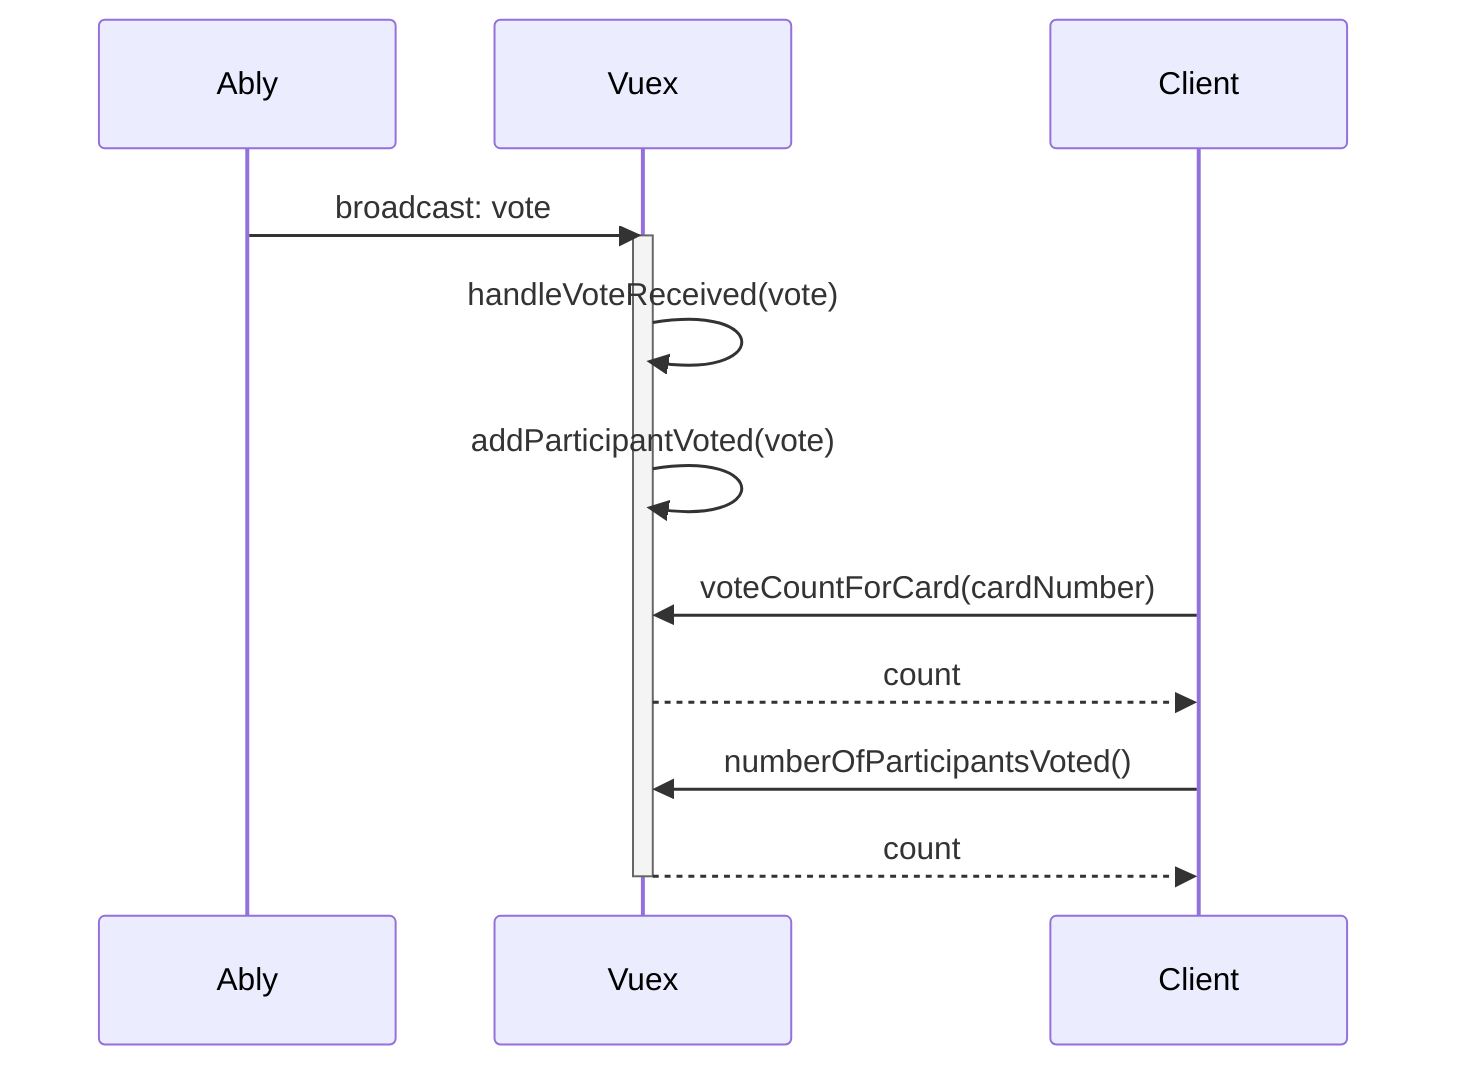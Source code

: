 sequenceDiagram
    Ably->>Vuex: broadcast: vote
    activate Vuex
    Vuex->>Vuex: handleVoteReceived(vote)
    Vuex->>Vuex: addParticipantVoted(vote)
    Client->>Vuex: voteCountForCard(cardNumber)
    Vuex-->>Client: count
    Client->>Vuex: numberOfParticipantsVoted()
    Vuex-->>Client: count
    deactivate Vuex